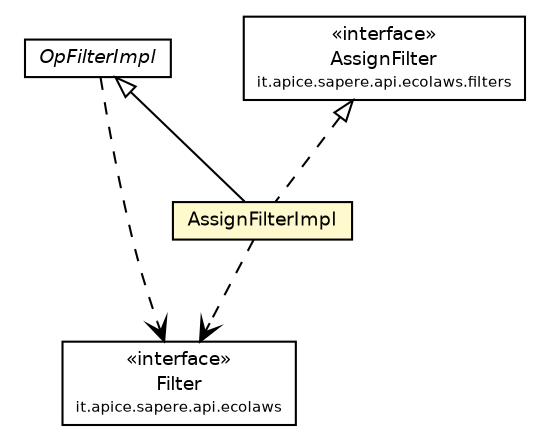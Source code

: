 #!/usr/local/bin/dot
#
# Class diagram 
# Generated by UmlGraph version 4.4 (http://www.spinellis.gr/sw/umlgraph)
#

digraph G {
	edge [fontname="Helvetica",fontsize=10,labelfontname="Helvetica",labelfontsize=10];
	node [fontname="Helvetica",fontsize=10,shape=plaintext];
	// it.apice.sapere.api.ecolaws.Filter
	c38937 [label=<<table border="0" cellborder="1" cellspacing="0" cellpadding="2" port="p" href="../../Filter.html">
		<tr><td><table border="0" cellspacing="0" cellpadding="1">
			<tr><td> &laquo;interface&raquo; </td></tr>
			<tr><td> Filter </td></tr>
			<tr><td><font point-size="7.0"> it.apice.sapere.api.ecolaws </font></td></tr>
		</table></td></tr>
		</table>>, fontname="Helvetica", fontcolor="black", fontsize=9.0];
	// it.apice.sapere.api.ecolaws.filters.AssignFilter
	c38947 [label=<<table border="0" cellborder="1" cellspacing="0" cellpadding="2" port="p" href="../../filters/AssignFilter.html">
		<tr><td><table border="0" cellspacing="0" cellpadding="1">
			<tr><td> &laquo;interface&raquo; </td></tr>
			<tr><td> AssignFilter </td></tr>
			<tr><td><font point-size="7.0"> it.apice.sapere.api.ecolaws.filters </font></td></tr>
		</table></td></tr>
		</table>>, fontname="Helvetica", fontcolor="black", fontsize=9.0];
	// it.apice.sapere.api.ecolaws.filter.impl.OpFilterImpl
	c39027 [label=<<table border="0" cellborder="1" cellspacing="0" cellpadding="2" port="p" href="./OpFilterImpl.html">
		<tr><td><table border="0" cellspacing="0" cellpadding="1">
			<tr><td><font face="Helvetica-Oblique"> OpFilterImpl </font></td></tr>
		</table></td></tr>
		</table>>, fontname="Helvetica", fontcolor="black", fontsize=9.0];
	// it.apice.sapere.api.ecolaws.filter.impl.AssignFilterImpl
	c39034 [label=<<table border="0" cellborder="1" cellspacing="0" cellpadding="2" port="p" bgcolor="lemonChiffon" href="./AssignFilterImpl.html">
		<tr><td><table border="0" cellspacing="0" cellpadding="1">
			<tr><td> AssignFilterImpl </td></tr>
		</table></td></tr>
		</table>>, fontname="Helvetica", fontcolor="black", fontsize=9.0];
	//it.apice.sapere.api.ecolaws.filter.impl.AssignFilterImpl extends it.apice.sapere.api.ecolaws.filter.impl.OpFilterImpl
	c39027:p -> c39034:p [dir=back,arrowtail=empty];
	//it.apice.sapere.api.ecolaws.filter.impl.AssignFilterImpl implements it.apice.sapere.api.ecolaws.filters.AssignFilter
	c38947:p -> c39034:p [dir=back,arrowtail=empty,style=dashed];
	// it.apice.sapere.api.ecolaws.filter.impl.OpFilterImpl DEPEND it.apice.sapere.api.ecolaws.Filter
	c39027:p -> c38937:p [taillabel="", label="", headlabel="", fontname="Helvetica", fontcolor="black", fontsize=10.0, color="black", arrowhead=open, style=dashed];
	// it.apice.sapere.api.ecolaws.filter.impl.AssignFilterImpl DEPEND it.apice.sapere.api.ecolaws.Filter
	c39034:p -> c38937:p [taillabel="", label="", headlabel="", fontname="Helvetica", fontcolor="black", fontsize=10.0, color="black", arrowhead=open, style=dashed];
}

